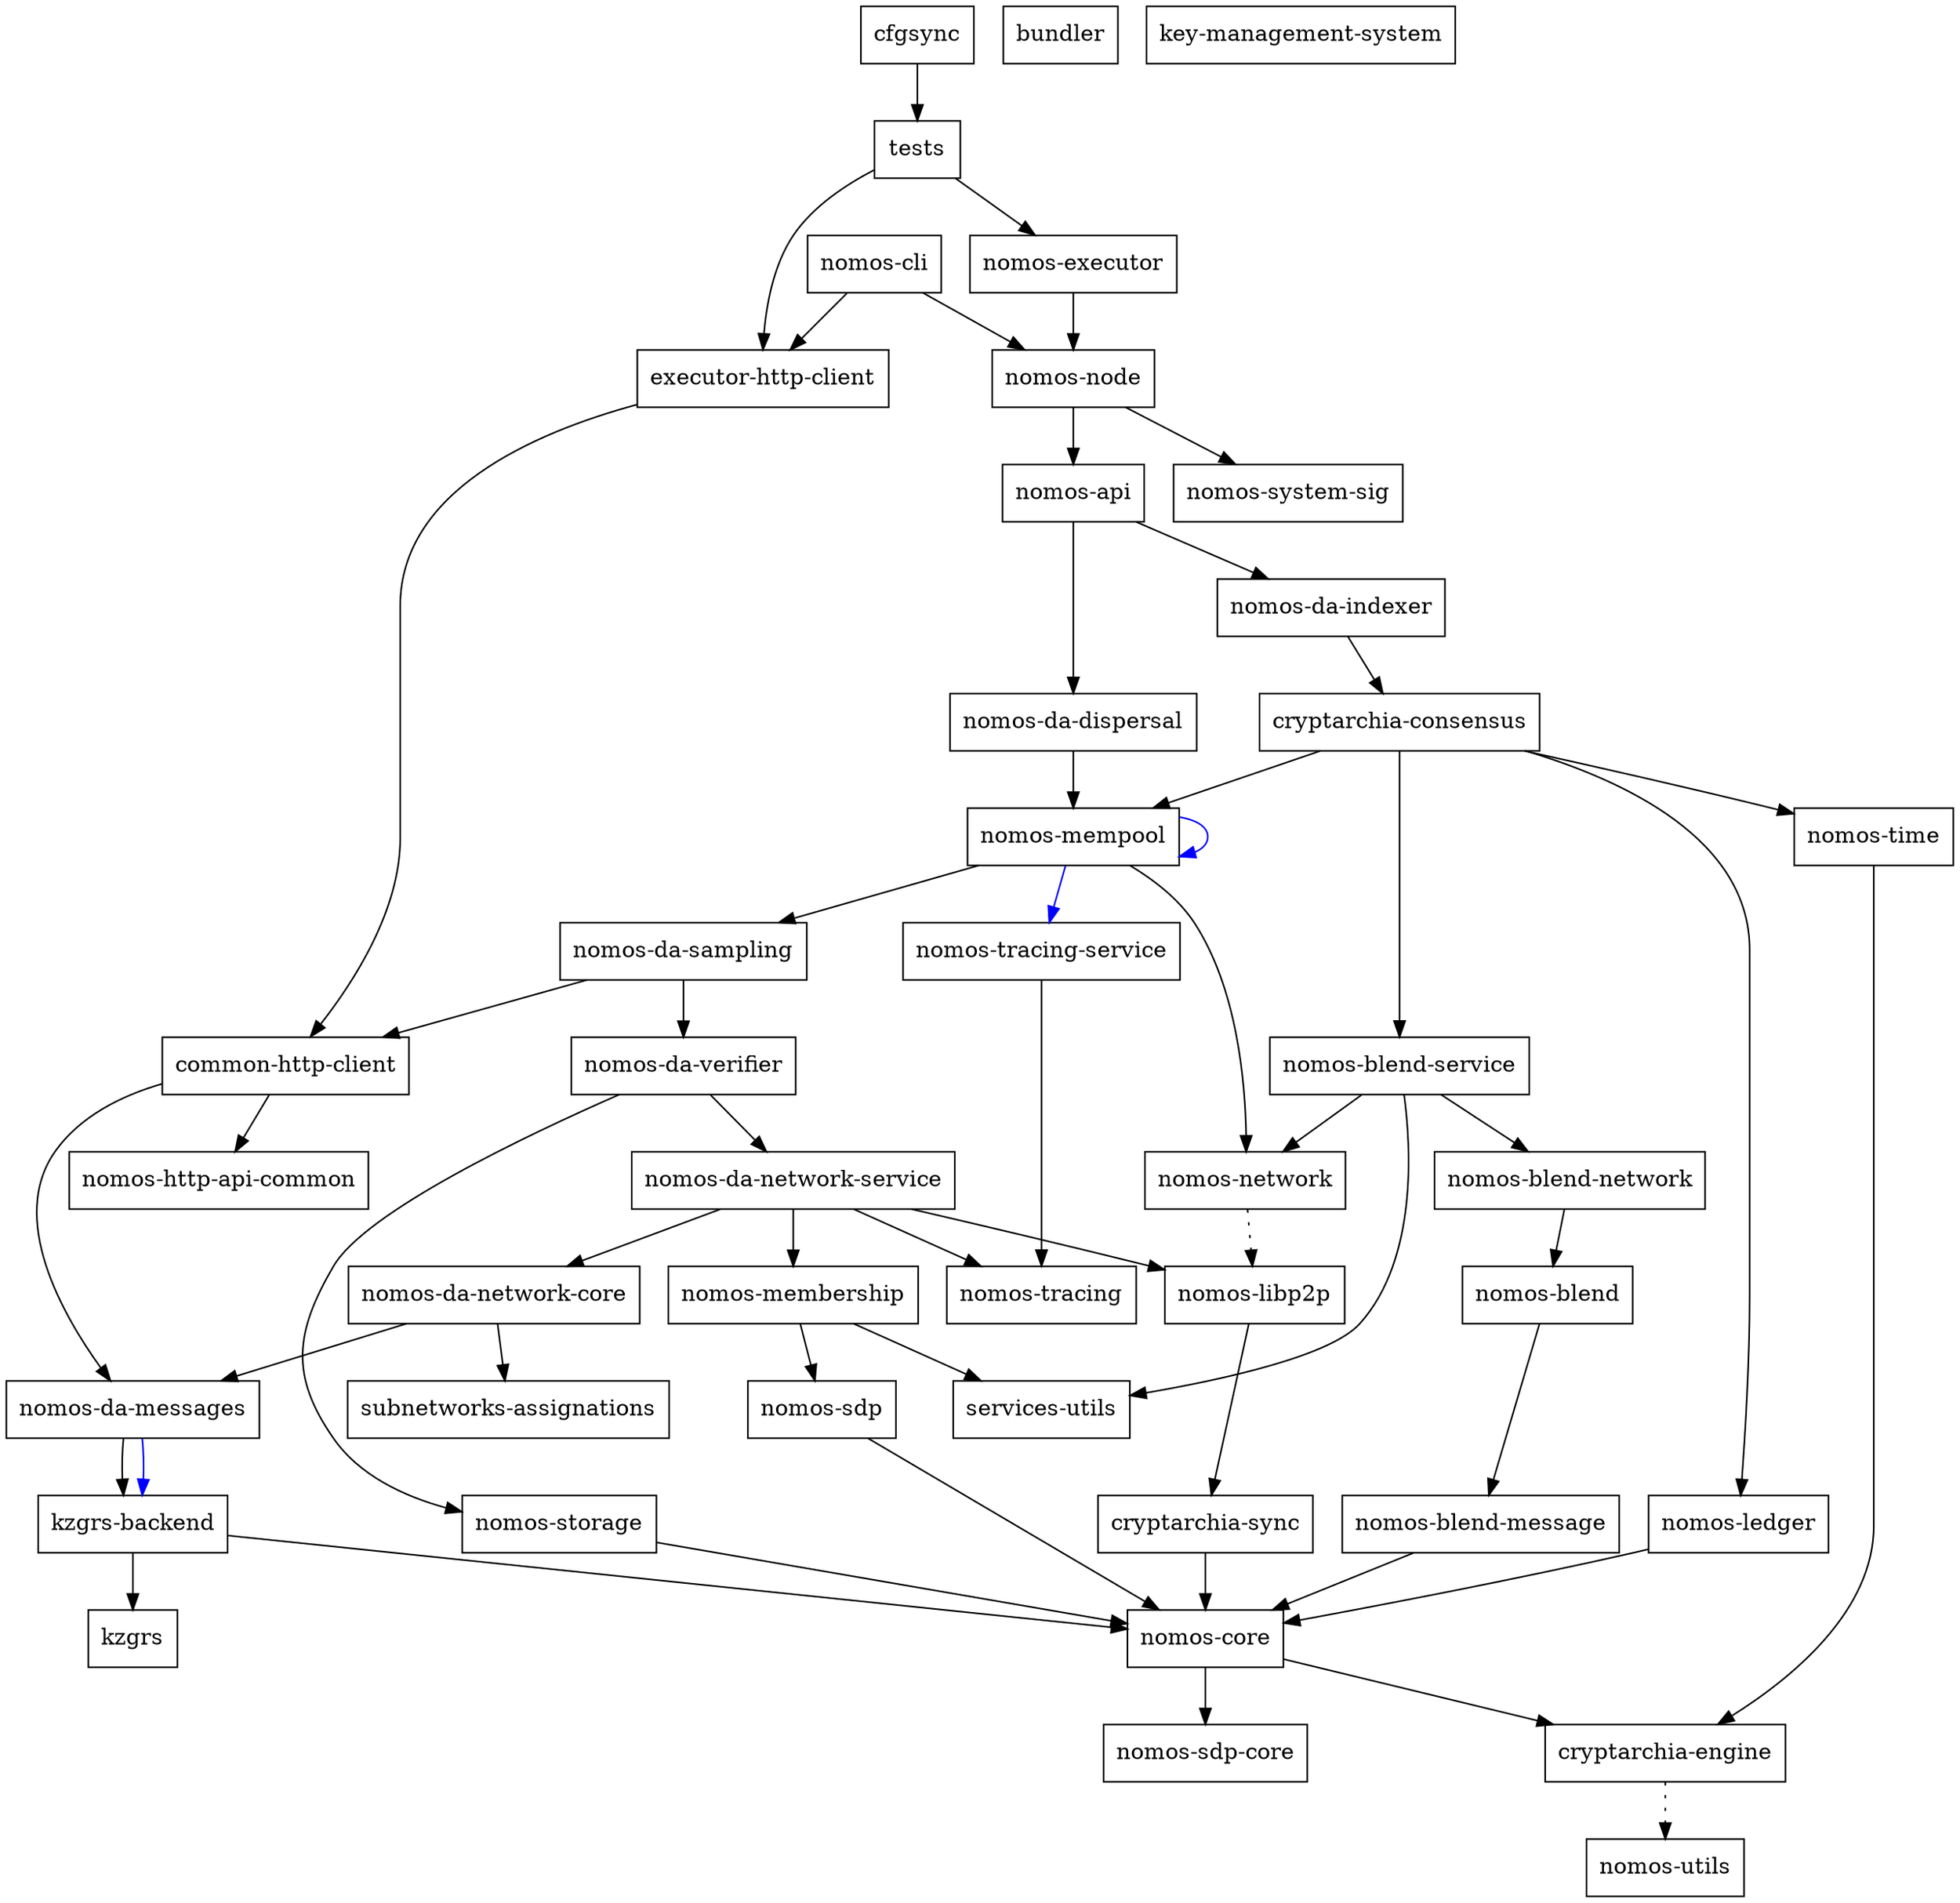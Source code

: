 digraph {
    0 [ label = "cryptarchia-engine" shape = box]
    1 [ label = "nomos-utils" shape = box]
    2 [ label = "cryptarchia-sync" shape = box]
    3 [ label = "nomos-core" shape = box]
    4 [ label = "nomos-sdp-core" shape = box]
    5 [ label = "nomos-ledger" shape = box]
    6 [ label = "nomos-http-api-common" shape = box]
    7 [ label = "nomos-executor" shape = box]
    8 [ label = "kzgrs-backend" shape = box]
    9 [ label = "kzgrs" shape = box]
    10 [ label = "nomos-api" shape = box]
    11 [ label = "cryptarchia-consensus" shape = box]
    12 [ label = "nomos-blend-service" shape = box]
    13 [ label = "nomos-blend" shape = box]
    14 [ label = "nomos-blend-message" shape = box]
    15 [ label = "nomos-blend-network" shape = box]
    16 [ label = "nomos-libp2p" shape = box]
    17 [ label = "nomos-network" shape = box]
    18 [ label = "services-utils" shape = box]
    19 [ label = "nomos-da-sampling" shape = box]
    20 [ label = "common-http-client" shape = box]
    21 [ label = "nomos-da-messages" shape = box]
    22 [ label = "nomos-da-network-core" shape = box]
    23 [ label = "subnetworks-assignations" shape = box]
    24 [ label = "nomos-da-network-service" shape = box]
    25 [ label = "nomos-membership" shape = box]
    26 [ label = "nomos-sdp" shape = box]
    27 [ label = "nomos-tracing" shape = box]
    28 [ label = "nomos-da-verifier" shape = box]
    29 [ label = "nomos-storage" shape = box]
    30 [ label = "nomos-mempool" shape = box]
    31 [ label = "nomos-tracing-service" shape = box]
    32 [ label = "nomos-time" shape = box]
    33 [ label = "nomos-da-dispersal" shape = box]
    34 [ label = "nomos-da-indexer" shape = box]
    35 [ label = "nomos-node" shape = box]
    36 [ label = "nomos-system-sig" shape = box]
    37 [ label = "executor-http-client" shape = box]
    38 [ label = "bundler" shape = box]
    39 [ label = "nomos-cli" shape = box]
    40 [ label = "key-management-system" shape = box]
    41 [ label = "cfgsync" shape = box]
    42 [ label = "tests" shape = box]
    0 -> 1 [ style = dotted]
    2 -> 3 [ ]
    3 -> 0 [ ]
    3 -> 4 [ ]
    5 -> 3 [ ]
    7 -> 35 [ ]
    8 -> 9 [ ]
    8 -> 3 [ ]
    10 -> 33 [ ]
    10 -> 34 [ ]
    11 -> 12 [ ]
    11 -> 5 [ ]
    11 -> 30 [ ]
    11 -> 32 [ ]
    12 -> 15 [ ]
    12 -> 17 [ ]
    12 -> 18 [ ]
    13 -> 14 [ ]
    14 -> 3 [ ]
    15 -> 13 [ ]
    16 -> 2 [ ]
    17 -> 16 [ style = dotted]
    19 -> 20 [ ]
    19 -> 28 [ ]
    20 -> 21 [ ]
    20 -> 6 [ ]
    21 -> 8 [ ]
    21 -> 8 [ color = blue]
    22 -> 21 [ ]
    22 -> 23 [ ]
    24 -> 22 [ ]
    24 -> 16 [ ]
    24 -> 25 [ ]
    24 -> 27 [ ]
    25 -> 26 [ ]
    25 -> 18 [ ]
    26 -> 3 [ ]
    28 -> 24 [ ]
    28 -> 29 [ ]
    29 -> 3 [ ]
    30 -> 19 [ ]
    30 -> 30 [ color = blue]
    30 -> 17 [ ]
    30 -> 31 [ color = blue]
    31 -> 27 [ ]
    32 -> 0 [ ]
    33 -> 30 [ ]
    34 -> 11 [ ]
    35 -> 10 [ ]
    35 -> 36 [ ]
    37 -> 20 [ ]
    39 -> 37 [ ]
    39 -> 35 [ ]
    41 -> 42 [ ]
    42 -> 37 [ ]
    42 -> 7 [ ]
}

